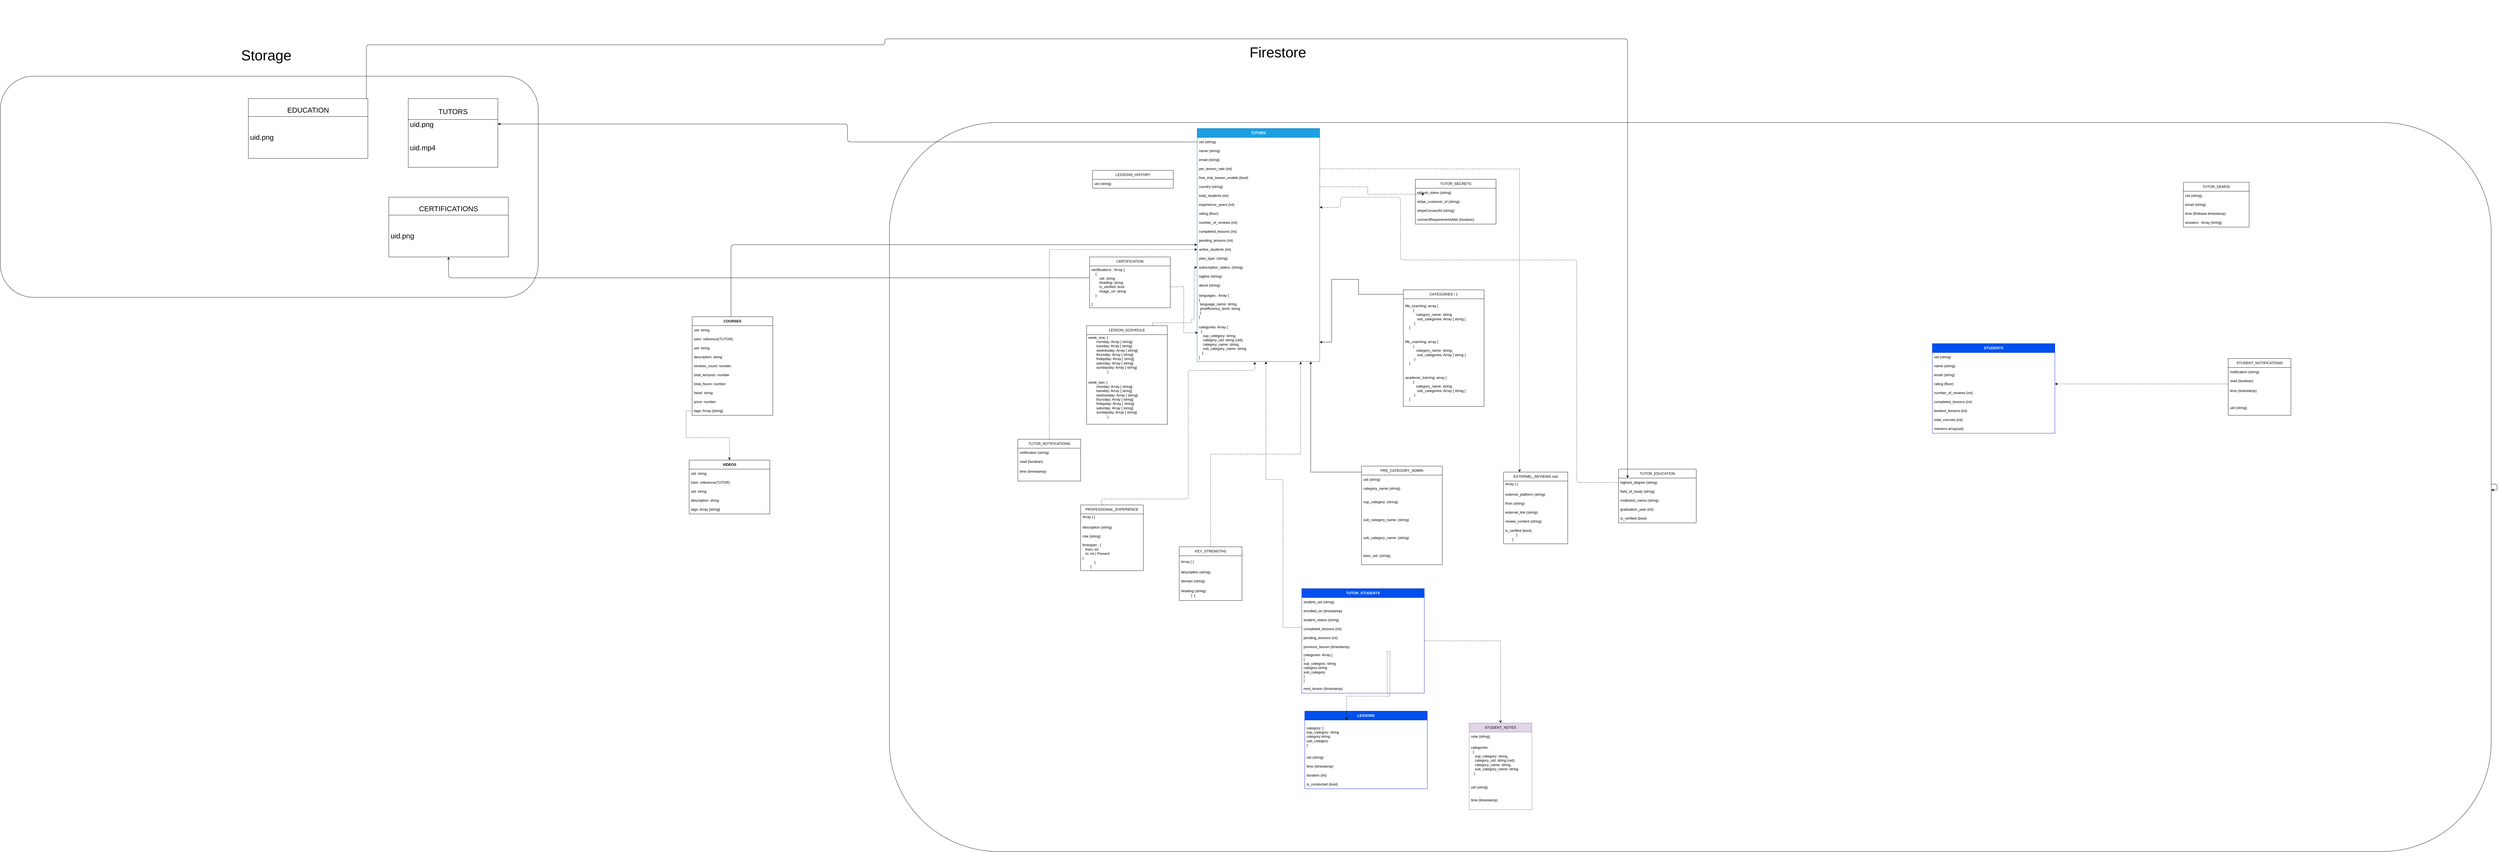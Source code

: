 <mxfile>
    <diagram id="30utHlNJaLkctT8OkU9K" name="Page-1">
        <mxGraphModel dx="5034" dy="1762" grid="1" gridSize="10" guides="1" tooltips="1" connect="1" arrows="1" fold="1" page="1" pageScale="1" pageWidth="850" pageHeight="1100" math="0" shadow="0">
            <root>
                <mxCell id="0"/>
                <mxCell id="1" parent="0"/>
                <mxCell id="14" value="" style="rounded=1;whiteSpace=wrap;html=1;shadow=0;movable=1;resizable=1;rotatable=1;deletable=1;editable=1;connectable=1;" parent="1" vertex="1">
                    <mxGeometry x="-850" y="-80" width="5360" height="2440" as="geometry"/>
                </mxCell>
                <mxCell id="7" value="&lt;b&gt;TUTORS&lt;/b&gt;" style="swimlane;fontStyle=0;childLayout=stackLayout;horizontal=1;startSize=30;horizontalStack=0;resizeParent=1;resizeParentMax=0;resizeLast=0;collapsible=1;marginBottom=0;whiteSpace=wrap;html=1;fillColor=#1ba1e2;strokeColor=#006EAF;fontColor=#ffffff;" parent="1" vertex="1">
                    <mxGeometry x="180" y="-60" width="410" height="780" as="geometry"/>
                </mxCell>
                <mxCell id="8" value="uid (string)" style="text;strokeColor=none;fillColor=none;align=left;verticalAlign=middle;spacingLeft=4;spacingRight=4;overflow=hidden;points=[[0,0.5],[1,0.5]];portConstraint=eastwest;rotatable=0;whiteSpace=wrap;html=1;" parent="7" vertex="1">
                    <mxGeometry y="30" width="410" height="30" as="geometry"/>
                </mxCell>
                <mxCell id="9" value="name (string)" style="text;strokeColor=none;fillColor=none;align=left;verticalAlign=middle;spacingLeft=4;spacingRight=4;overflow=hidden;points=[[0,0.5],[1,0.5]];portConstraint=eastwest;rotatable=0;whiteSpace=wrap;html=1;" parent="7" vertex="1">
                    <mxGeometry y="60" width="410" height="30" as="geometry"/>
                </mxCell>
                <mxCell id="10" value="email (string)" style="text;strokeColor=none;fillColor=none;align=left;verticalAlign=middle;spacingLeft=4;spacingRight=4;overflow=hidden;points=[[0,0.5],[1,0.5]];portConstraint=eastwest;rotatable=0;whiteSpace=wrap;html=1;" parent="7" vertex="1">
                    <mxGeometry y="90" width="410" height="30" as="geometry"/>
                </mxCell>
                <mxCell id="nTMwCv8vbhO4gOv6kWPj-164" value="per_lesson_rate (int)" style="text;strokeColor=none;fillColor=none;align=left;verticalAlign=middle;spacingLeft=4;spacingRight=4;overflow=hidden;points=[[0,0.5],[1,0.5]];portConstraint=eastwest;rotatable=0;whiteSpace=wrap;html=1;" parent="7" vertex="1">
                    <mxGeometry y="120" width="410" height="30" as="geometry"/>
                </mxCell>
                <mxCell id="nTMwCv8vbhO4gOv6kWPj-165" value="free_trial_lesson_enable (bool)" style="text;strokeColor=none;fillColor=none;align=left;verticalAlign=middle;spacingLeft=4;spacingRight=4;overflow=hidden;points=[[0,0.5],[1,0.5]];portConstraint=eastwest;rotatable=0;whiteSpace=wrap;html=1;" parent="7" vertex="1">
                    <mxGeometry y="150" width="410" height="30" as="geometry"/>
                </mxCell>
                <mxCell id="36" value="country (string)" style="text;strokeColor=none;fillColor=none;align=left;verticalAlign=middle;spacingLeft=4;spacingRight=4;overflow=hidden;points=[[0,0.5],[1,0.5]];portConstraint=eastwest;rotatable=0;whiteSpace=wrap;html=1;" parent="7" vertex="1">
                    <mxGeometry y="180" width="410" height="30" as="geometry"/>
                </mxCell>
                <mxCell id="hIviKmJDu5BIfP2nn7s--134" value="total_students (int)" style="text;strokeColor=none;fillColor=none;align=left;verticalAlign=middle;spacingLeft=4;spacingRight=4;overflow=hidden;points=[[0,0.5],[1,0.5]];portConstraint=eastwest;rotatable=0;whiteSpace=wrap;html=1;" parent="7" vertex="1">
                    <mxGeometry y="210" width="410" height="30" as="geometry"/>
                </mxCell>
                <mxCell id="124" value="experience_years (int)" style="text;strokeColor=none;fillColor=none;align=left;verticalAlign=middle;spacingLeft=4;spacingRight=4;overflow=hidden;points=[[0,0.5],[1,0.5]];portConstraint=eastwest;rotatable=0;whiteSpace=wrap;html=1;" parent="7" vertex="1">
                    <mxGeometry y="240" width="410" height="30" as="geometry"/>
                </mxCell>
                <mxCell id="hIviKmJDu5BIfP2nn7s--138" value="rating (floor)" style="text;strokeColor=none;fillColor=none;align=left;verticalAlign=middle;spacingLeft=4;spacingRight=4;overflow=hidden;points=[[0,0.5],[1,0.5]];portConstraint=eastwest;rotatable=0;whiteSpace=wrap;html=1;" parent="7" vertex="1">
                    <mxGeometry y="270" width="410" height="30" as="geometry"/>
                </mxCell>
                <mxCell id="hIviKmJDu5BIfP2nn7s--139" value="number_of_reviews (int)" style="text;strokeColor=none;fillColor=none;align=left;verticalAlign=middle;spacingLeft=4;spacingRight=4;overflow=hidden;points=[[0,0.5],[1,0.5]];portConstraint=eastwest;rotatable=0;whiteSpace=wrap;html=1;" parent="7" vertex="1">
                    <mxGeometry y="300" width="410" height="30" as="geometry"/>
                </mxCell>
                <mxCell id="hIviKmJDu5BIfP2nn7s--136" value="completed_lessons (int)" style="text;strokeColor=none;fillColor=none;align=left;verticalAlign=middle;spacingLeft=4;spacingRight=4;overflow=hidden;points=[[0,0.5],[1,0.5]];portConstraint=eastwest;rotatable=0;whiteSpace=wrap;html=1;" parent="7" vertex="1">
                    <mxGeometry y="330" width="410" height="30" as="geometry"/>
                </mxCell>
                <mxCell id="hIviKmJDu5BIfP2nn7s--137" value="pending_lessons (int)" style="text;strokeColor=none;fillColor=none;align=left;verticalAlign=middle;spacingLeft=4;spacingRight=4;overflow=hidden;points=[[0,0.5],[1,0.5]];portConstraint=eastwest;rotatable=0;whiteSpace=wrap;html=1;" parent="7" vertex="1">
                    <mxGeometry y="360" width="410" height="30" as="geometry"/>
                </mxCell>
                <mxCell id="hIviKmJDu5BIfP2nn7s--135" value="active_students (int)" style="text;strokeColor=none;fillColor=none;align=left;verticalAlign=middle;spacingLeft=4;spacingRight=4;overflow=hidden;points=[[0,0.5],[1,0.5]];portConstraint=eastwest;rotatable=0;whiteSpace=wrap;html=1;" parent="7" vertex="1">
                    <mxGeometry y="390" width="410" height="30" as="geometry"/>
                </mxCell>
                <mxCell id="126" value="plan_type: (string)" style="text;strokeColor=none;fillColor=none;align=left;verticalAlign=middle;spacingLeft=4;spacingRight=4;overflow=hidden;points=[[0,0.5],[1,0.5]];portConstraint=eastwest;rotatable=0;whiteSpace=wrap;html=1;" parent="7" vertex="1">
                    <mxGeometry y="420" width="410" height="30" as="geometry"/>
                </mxCell>
                <mxCell id="127" value="subscription_status: (string)" style="text;strokeColor=none;fillColor=none;align=left;verticalAlign=middle;spacingLeft=4;spacingRight=4;overflow=hidden;points=[[0,0.5],[1,0.5]];portConstraint=eastwest;rotatable=0;whiteSpace=wrap;html=1;" parent="7" vertex="1">
                    <mxGeometry y="450" width="410" height="30" as="geometry"/>
                </mxCell>
                <mxCell id="37" value="tagline (string)" style="text;strokeColor=none;fillColor=none;align=left;verticalAlign=middle;spacingLeft=4;spacingRight=4;overflow=hidden;points=[[0,0.5],[1,0.5]];portConstraint=eastwest;rotatable=0;whiteSpace=wrap;html=1;" parent="7" vertex="1">
                    <mxGeometry y="480" width="410" height="30" as="geometry"/>
                </mxCell>
                <mxCell id="38" value="about (string)" style="text;strokeColor=none;fillColor=none;align=left;verticalAlign=middle;spacingLeft=4;spacingRight=4;overflow=hidden;points=[[0,0.5],[1,0.5]];portConstraint=eastwest;rotatable=0;whiteSpace=wrap;html=1;" parent="7" vertex="1">
                    <mxGeometry y="510" width="410" height="30" as="geometry"/>
                </mxCell>
                <mxCell id="95" value="languages : Array [&lt;br&gt;{&lt;br&gt;&amp;nbsp;language_name: string,&lt;br&gt;&amp;nbsp;proefficeincy_level: string&lt;br&gt;&amp;nbsp;}&lt;br&gt;]" style="text;strokeColor=none;fillColor=none;align=left;verticalAlign=middle;spacingLeft=4;spacingRight=4;overflow=hidden;points=[[0,0.5],[1,0.5]];portConstraint=eastwest;rotatable=0;whiteSpace=wrap;html=1;" parent="7" vertex="1">
                    <mxGeometry y="540" width="410" height="110" as="geometry"/>
                </mxCell>
                <mxCell id="33" value="categories: Array [ &lt;br&gt;&lt;div&gt;&amp;nbsp; { &lt;/div&gt;&lt;span style=&quot;white-space: pre;&quot;&gt;    sup_category: string,&#x9;&lt;/span&gt;&lt;br&gt;&amp;nbsp; &amp;nbsp; category_uid: string (uid),&lt;br&gt;&amp;nbsp; &amp;nbsp; category_name: string,&lt;br&gt;&amp;nbsp; &amp;nbsp; sub_category_name: string&lt;br&gt;&lt;div&gt;&amp;nbsp; &amp;nbsp;},&lt;/div&gt;&lt;div&gt;]&lt;/div&gt;" style="text;strokeColor=none;fillColor=none;align=left;verticalAlign=middle;spacingLeft=4;spacingRight=4;overflow=hidden;points=[[0,0.5],[1,0.5]];portConstraint=eastwest;rotatable=0;whiteSpace=wrap;html=1;" parent="7" vertex="1">
                    <mxGeometry y="650" width="410" height="130" as="geometry"/>
                </mxCell>
                <mxCell id="21" value="&lt;span style=&quot;font-size: 48px;&quot;&gt;Firestore&lt;/span&gt;" style="text;html=1;strokeColor=none;fillColor=none;align=center;verticalAlign=middle;whiteSpace=wrap;rounded=0;shadow=0;" parent="1" vertex="1">
                    <mxGeometry x="70" y="-490" width="760" height="350" as="geometry"/>
                </mxCell>
                <mxCell id="40" value="" style="rounded=1;whiteSpace=wrap;html=1;" parent="1" vertex="1">
                    <mxGeometry x="-3825" y="-235" width="1800" height="740" as="geometry"/>
                </mxCell>
                <mxCell id="41" value="&lt;span style=&quot;font-size: 48px;&quot;&gt;Storage&lt;/span&gt;" style="text;html=1;strokeColor=none;fillColor=none;align=center;verticalAlign=middle;whiteSpace=wrap;rounded=0;" parent="1" vertex="1">
                    <mxGeometry x="-2965" y="-320" width="60" height="30" as="geometry"/>
                </mxCell>
                <mxCell id="56" value="&lt;font style=&quot;font-size: 24px;&quot;&gt;TUTORS&lt;/font&gt;" style="swimlane;fontStyle=0;childLayout=stackLayout;horizontal=1;startSize=70;horizontalStack=0;resizeParent=1;resizeParentMax=0;resizeLast=0;collapsible=1;marginBottom=0;whiteSpace=wrap;html=1;fontSize=48;" parent="1" vertex="1">
                    <mxGeometry x="-2460" y="-160" width="300" height="230" as="geometry"/>
                </mxCell>
                <mxCell id="63" value="uid.png" style="text;strokeColor=none;fillColor=none;align=left;verticalAlign=middle;spacingLeft=4;spacingRight=4;overflow=hidden;points=[[0,0.5],[1,0.5]];portConstraint=eastwest;rotatable=0;whiteSpace=wrap;html=1;fontSize=24;" parent="56" vertex="1">
                    <mxGeometry y="70" width="300" height="30" as="geometry"/>
                </mxCell>
                <mxCell id="70" value="uid.mp4" style="text;strokeColor=none;fillColor=none;align=left;verticalAlign=middle;spacingLeft=4;spacingRight=4;overflow=hidden;points=[[0,0.5],[1,0.5]];portConstraint=eastwest;rotatable=0;whiteSpace=wrap;html=1;fontSize=24;" parent="56" vertex="1">
                    <mxGeometry y="100" width="300" height="130" as="geometry"/>
                </mxCell>
                <mxCell id="69" style="edgeStyle=orthogonalEdgeStyle;html=1;fontSize=24;exitX=0;exitY=0.5;exitDx=0;exitDy=0;" parent="1" source="8" target="63" edge="1">
                    <mxGeometry relative="1" as="geometry">
                        <mxPoint x="-990" y="30" as="sourcePoint"/>
                    </mxGeometry>
                </mxCell>
                <mxCell id="76" value="TUTOR_EDUCATION" style="swimlane;fontStyle=0;childLayout=stackLayout;horizontal=1;startSize=30;horizontalStack=0;resizeParent=1;resizeParentMax=0;resizeLast=0;collapsible=1;marginBottom=0;whiteSpace=wrap;html=1;" parent="1" vertex="1">
                    <mxGeometry x="1590" y="1080" width="260" height="180" as="geometry"/>
                </mxCell>
                <mxCell id="81" value="highest_degree (string)" style="text;strokeColor=none;fillColor=none;align=left;verticalAlign=middle;spacingLeft=4;spacingRight=4;overflow=hidden;points=[[0,0.5],[1,0.5]];portConstraint=eastwest;rotatable=0;whiteSpace=wrap;html=1;" parent="76" vertex="1">
                    <mxGeometry y="30" width="260" height="30" as="geometry"/>
                </mxCell>
                <mxCell id="80" value="field_of_study (string)" style="text;strokeColor=none;fillColor=none;align=left;verticalAlign=middle;spacingLeft=4;spacingRight=4;overflow=hidden;points=[[0,0.5],[1,0.5]];portConstraint=eastwest;rotatable=0;whiteSpace=wrap;html=1;" parent="76" vertex="1">
                    <mxGeometry y="60" width="260" height="30" as="geometry"/>
                </mxCell>
                <mxCell id="83" value="institution_name (string)" style="text;strokeColor=none;fillColor=none;align=left;verticalAlign=middle;spacingLeft=4;spacingRight=4;overflow=hidden;points=[[0,0.5],[1,0.5]];portConstraint=eastwest;rotatable=0;whiteSpace=wrap;html=1;" parent="76" vertex="1">
                    <mxGeometry y="90" width="260" height="30" as="geometry"/>
                </mxCell>
                <mxCell id="82" value="graduation_year (int)" style="text;strokeColor=none;fillColor=none;align=left;verticalAlign=middle;spacingLeft=4;spacingRight=4;overflow=hidden;points=[[0,0.5],[1,0.5]];portConstraint=eastwest;rotatable=0;whiteSpace=wrap;html=1;" parent="76" vertex="1">
                    <mxGeometry y="120" width="260" height="30" as="geometry"/>
                </mxCell>
                <mxCell id="88" value="is_verified (bool)" style="text;strokeColor=none;fillColor=none;align=left;verticalAlign=middle;spacingLeft=4;spacingRight=4;overflow=hidden;points=[[0,0.5],[1,0.5]];portConstraint=eastwest;rotatable=0;whiteSpace=wrap;html=1;" parent="76" vertex="1">
                    <mxGeometry y="150" width="260" height="30" as="geometry"/>
                </mxCell>
                <mxCell id="84" value="&lt;span style=&quot;font-size: 24px;&quot;&gt;EDUCATION&lt;/span&gt;" style="swimlane;fontStyle=0;childLayout=stackLayout;horizontal=1;startSize=60;horizontalStack=0;resizeParent=1;resizeParentMax=0;resizeLast=0;collapsible=1;marginBottom=0;whiteSpace=wrap;html=1;fontSize=48;" parent="1" vertex="1">
                    <mxGeometry x="-2995" y="-160" width="400" height="200" as="geometry"/>
                </mxCell>
                <mxCell id="85" value="uid.png" style="text;strokeColor=none;fillColor=none;align=left;verticalAlign=middle;spacingLeft=4;spacingRight=4;overflow=hidden;points=[[0,0.5],[1,0.5]];portConstraint=eastwest;rotatable=0;whiteSpace=wrap;html=1;fontSize=24;" parent="84" vertex="1">
                    <mxGeometry y="60" width="400" height="140" as="geometry"/>
                </mxCell>
                <mxCell id="86" style="edgeStyle=orthogonalEdgeStyle;html=1;fontSize=24;fontStyle=1" parent="1" source="84" edge="1">
                    <mxGeometry relative="1" as="geometry">
                        <Array as="points">
                            <mxPoint x="-2600" y="-340"/>
                            <mxPoint x="-865" y="-340"/>
                            <mxPoint x="-865" y="-360"/>
                            <mxPoint x="1620" y="-360"/>
                        </Array>
                        <mxPoint x="1620.037" y="1110" as="targetPoint"/>
                    </mxGeometry>
                </mxCell>
                <mxCell id="87" style="edgeStyle=orthogonalEdgeStyle;html=1;fontSize=24;dashed=1;" parent="1" target="7" edge="1">
                    <mxGeometry relative="1" as="geometry">
                        <Array as="points">
                            <mxPoint x="1450" y="1125"/>
                            <mxPoint x="1450" y="380"/>
                            <mxPoint x="860" y="380"/>
                            <mxPoint x="860" y="170"/>
                            <mxPoint x="660" y="170"/>
                            <mxPoint x="660" y="204"/>
                        </Array>
                        <mxPoint x="385.0" y="270.0" as="targetPoint"/>
                        <mxPoint x="1590.0" y="1125.0" as="sourcePoint"/>
                    </mxGeometry>
                </mxCell>
                <mxCell id="96" value="PROFESSIONAL_EXPERIENCE" style="swimlane;fontStyle=0;childLayout=stackLayout;horizontal=1;startSize=30;horizontalStack=0;resizeParent=1;resizeParentMax=0;resizeLast=0;collapsible=1;marginBottom=0;whiteSpace=wrap;html=1;" parent="1" vertex="1">
                    <mxGeometry x="-210" y="1200" width="210" height="220" as="geometry"/>
                </mxCell>
                <mxCell id="97" value="&lt;div&gt;Array [ {&lt;/div&gt;&lt;div&gt;&lt;br&gt;&lt;/div&gt;" style="text;strokeColor=none;fillColor=none;align=left;verticalAlign=middle;spacingLeft=4;spacingRight=4;overflow=hidden;points=[[0,0.5],[1,0.5]];portConstraint=eastwest;rotatable=0;whiteSpace=wrap;html=1;" parent="96" vertex="1">
                    <mxGeometry y="30" width="210" height="30" as="geometry"/>
                </mxCell>
                <mxCell id="98" value="description (string)" style="text;strokeColor=none;fillColor=none;align=left;verticalAlign=middle;spacingLeft=4;spacingRight=4;overflow=hidden;points=[[0,0.5],[1,0.5]];portConstraint=eastwest;rotatable=0;whiteSpace=wrap;html=1;" parent="96" vertex="1">
                    <mxGeometry y="60" width="210" height="30" as="geometry"/>
                </mxCell>
                <mxCell id="99" value="role (string)" style="text;strokeColor=none;fillColor=none;align=left;verticalAlign=middle;spacingLeft=4;spacingRight=4;overflow=hidden;points=[[0,0.5],[1,0.5]];portConstraint=eastwest;rotatable=0;whiteSpace=wrap;html=1;" parent="96" vertex="1">
                    <mxGeometry y="90" width="210" height="30" as="geometry"/>
                </mxCell>
                <mxCell id="100" value="timespan : {&lt;br&gt;&amp;nbsp; &amp;nbsp;from: int&amp;nbsp;&lt;br&gt;&amp;nbsp; &amp;nbsp;to: int | Present&lt;br&gt;&lt;div&gt;}&lt;/div&gt;&lt;div&gt;&amp;nbsp;&amp;nbsp;&amp;nbsp;&amp;nbsp;&amp;nbsp;&amp;nbsp;&amp;nbsp;&amp;nbsp;&amp;nbsp;&amp;nbsp;&amp;nbsp; }&lt;/div&gt;&lt;div&gt;&amp;nbsp;&amp;nbsp;&amp;nbsp;&amp;nbsp;&amp;nbsp;&amp;nbsp;&amp;nbsp; ]&lt;br&gt;&lt;/div&gt;" style="text;strokeColor=none;fillColor=none;align=left;verticalAlign=middle;spacingLeft=4;spacingRight=4;overflow=hidden;points=[[0,0.5],[1,0.5]];portConstraint=eastwest;rotatable=0;whiteSpace=wrap;html=1;" parent="96" vertex="1">
                    <mxGeometry y="120" width="210" height="100" as="geometry"/>
                </mxCell>
                <mxCell id="104" style="edgeStyle=orthogonalEdgeStyle;html=1;exitX=0.714;exitY=0;exitDx=0;exitDy=0;exitPerimeter=0;entryX=0.47;entryY=1.009;entryDx=0;entryDy=0;entryPerimeter=0;dashed=1;" parent="1" source="96" target="33" edge="1">
                    <mxGeometry relative="1" as="geometry">
                        <Array as="points">
                            <mxPoint x="-140" y="1200"/>
                            <mxPoint x="-140" y="1180"/>
                            <mxPoint x="150" y="1180"/>
                            <mxPoint x="150" y="750"/>
                            <mxPoint x="373" y="750"/>
                        </Array>
                        <mxPoint x="210" y="570" as="targetPoint"/>
                    </mxGeometry>
                </mxCell>
                <mxCell id="112" value="&lt;span style=&quot;font-size: 24px;&quot;&gt;CERTIFICATIONS&lt;/span&gt;" style="swimlane;fontStyle=0;childLayout=stackLayout;horizontal=1;startSize=60;horizontalStack=0;resizeParent=1;resizeParentMax=0;resizeLast=0;collapsible=1;marginBottom=0;whiteSpace=wrap;html=1;fontSize=48;" parent="1" vertex="1">
                    <mxGeometry x="-2525" y="170" width="400" height="200" as="geometry"/>
                </mxCell>
                <mxCell id="113" value="uid.png" style="text;strokeColor=none;fillColor=none;align=left;verticalAlign=middle;spacingLeft=4;spacingRight=4;overflow=hidden;points=[[0,0.5],[1,0.5]];portConstraint=eastwest;rotatable=0;whiteSpace=wrap;html=1;fontSize=24;" parent="112" vertex="1">
                    <mxGeometry y="60" width="400" height="140" as="geometry"/>
                </mxCell>
                <mxCell id="114" style="edgeStyle=orthogonalEdgeStyle;html=1;" parent="1" source="14" target="14" edge="1">
                    <mxGeometry relative="1" as="geometry"/>
                </mxCell>
                <mxCell id="115" style="edgeStyle=orthogonalEdgeStyle;html=1;fontSize=24;" parent="1" source="nTMwCv8vbhO4gOv6kWPj-146" target="112" edge="1">
                    <mxGeometry relative="1" as="geometry">
                        <mxPoint x="180" y="300" as="sourcePoint"/>
                        <mxPoint x="-1130" y="330" as="targetPoint"/>
                        <Array as="points">
                            <mxPoint x="-161" y="440"/>
                            <mxPoint x="-2325" y="440"/>
                        </Array>
                    </mxGeometry>
                </mxCell>
                <mxCell id="116" value="EXTERNEL_REVIEWS /uid" style="swimlane;fontStyle=0;childLayout=stackLayout;horizontal=1;startSize=30;horizontalStack=0;resizeParent=1;resizeParentMax=0;resizeLast=0;collapsible=1;marginBottom=0;whiteSpace=wrap;html=1;" parent="1" vertex="1">
                    <mxGeometry x="1205" y="1090" width="215" height="240" as="geometry"/>
                </mxCell>
                <mxCell id="117" value="Array [ {&lt;br&gt;&amp;nbsp; &amp;nbsp; &amp;nbsp;&amp;nbsp;" style="text;strokeColor=none;fillColor=none;align=left;verticalAlign=middle;spacingLeft=4;spacingRight=4;overflow=hidden;points=[[0,0.5],[1,0.5]];portConstraint=eastwest;rotatable=0;whiteSpace=wrap;html=1;" parent="116" vertex="1">
                    <mxGeometry y="30" width="215" height="30" as="geometry"/>
                </mxCell>
                <mxCell id="118" value="externel_platform (string)" style="text;strokeColor=none;fillColor=none;align=left;verticalAlign=middle;spacingLeft=4;spacingRight=4;overflow=hidden;points=[[0,0.5],[1,0.5]];portConstraint=eastwest;rotatable=0;whiteSpace=wrap;html=1;" parent="116" vertex="1">
                    <mxGeometry y="60" width="215" height="30" as="geometry"/>
                </mxCell>
                <mxCell id="119" value="from (string)" style="text;strokeColor=none;fillColor=none;align=left;verticalAlign=middle;spacingLeft=4;spacingRight=4;overflow=hidden;points=[[0,0.5],[1,0.5]];portConstraint=eastwest;rotatable=0;whiteSpace=wrap;html=1;" parent="116" vertex="1">
                    <mxGeometry y="90" width="215" height="30" as="geometry"/>
                </mxCell>
                <mxCell id="120" value="externel_link (string)" style="text;strokeColor=none;fillColor=none;align=left;verticalAlign=middle;spacingLeft=4;spacingRight=4;overflow=hidden;points=[[0,0.5],[1,0.5]];portConstraint=eastwest;rotatable=0;whiteSpace=wrap;html=1;" parent="116" vertex="1">
                    <mxGeometry y="120" width="215" height="30" as="geometry"/>
                </mxCell>
                <mxCell id="121" value="review_content (string)" style="text;strokeColor=none;fillColor=none;align=left;verticalAlign=middle;spacingLeft=4;spacingRight=4;overflow=hidden;points=[[0,0.5],[1,0.5]];portConstraint=eastwest;rotatable=0;whiteSpace=wrap;html=1;" parent="116" vertex="1">
                    <mxGeometry y="150" width="215" height="30" as="geometry"/>
                </mxCell>
                <mxCell id="122" value="&lt;div&gt;is_verified (bool)&lt;/div&gt;&lt;div&gt;&amp;nbsp;&amp;nbsp;&amp;nbsp;&amp;nbsp;&amp;nbsp;&amp;nbsp;&amp;nbsp;&amp;nbsp;&amp;nbsp;&amp;nbsp; }&lt;/div&gt;&lt;div&gt;&amp;nbsp;&amp;nbsp;&amp;nbsp;&amp;nbsp;&amp;nbsp;&amp;nbsp; ]&lt;br&gt;&lt;/div&gt;" style="text;strokeColor=none;fillColor=none;align=left;verticalAlign=middle;spacingLeft=4;spacingRight=4;overflow=hidden;points=[[0,0.5],[1,0.5]];portConstraint=eastwest;rotatable=0;whiteSpace=wrap;html=1;" parent="116" vertex="1">
                    <mxGeometry y="180" width="215" height="60" as="geometry"/>
                </mxCell>
                <mxCell id="nTMwCv8vbhO4gOv6kWPj-129" style="edgeStyle=orthogonalEdgeStyle;rounded=0;orthogonalLoop=1;jettySize=auto;html=1;exitX=1;exitY=0.5;exitDx=0;exitDy=0;entryX=0.25;entryY=0;entryDx=0;entryDy=0;dashed=1;" parent="1" target="116" edge="1">
                    <mxGeometry relative="1" as="geometry">
                        <mxPoint x="590" y="75" as="sourcePoint"/>
                    </mxGeometry>
                </mxCell>
                <mxCell id="nTMwCv8vbhO4gOv6kWPj-131" value="CATEGORIES / 1" style="swimlane;fontStyle=0;childLayout=stackLayout;horizontal=1;startSize=30;horizontalStack=0;resizeParent=1;resizeParentMax=0;resizeLast=0;collapsible=1;marginBottom=0;whiteSpace=wrap;html=1;" parent="1" vertex="1">
                    <mxGeometry x="870" y="480" width="270" height="390" as="geometry"/>
                </mxCell>
                <mxCell id="224" value="life_coaching: array [&amp;nbsp;&lt;div&gt;&amp;nbsp; &amp;nbsp; &amp;nbsp; &amp;nbsp; {&lt;br&gt;&amp;nbsp; &amp;nbsp; &amp;nbsp; &amp;nbsp; &amp;nbsp; &amp;nbsp;category_name: string;&lt;br&gt;&amp;nbsp; &amp;nbsp; &amp;nbsp; &amp;nbsp; &amp;nbsp; &amp;nbsp; sub_categories: Array [ string ]&lt;br&gt;&amp;nbsp; &amp;nbsp; &amp;nbsp; &amp;nbsp; &amp;nbsp;}&lt;br&gt;&amp;nbsp; &amp;nbsp; ]&lt;/div&gt;" style="text;strokeColor=none;fillColor=none;align=left;verticalAlign=middle;spacingLeft=4;spacingRight=4;overflow=hidden;points=[[0,0.5],[1,0.5]];portConstraint=eastwest;rotatable=0;whiteSpace=wrap;html=1;" parent="nTMwCv8vbhO4gOv6kWPj-131" vertex="1">
                    <mxGeometry y="30" width="270" height="120" as="geometry"/>
                </mxCell>
                <mxCell id="225" value="life_coaching: array [&amp;nbsp;&lt;div&gt;&amp;nbsp; &amp;nbsp; &amp;nbsp; &amp;nbsp; {&lt;br&gt;&amp;nbsp; &amp;nbsp; &amp;nbsp; &amp;nbsp; &amp;nbsp; &amp;nbsp;category_name: string;&lt;br&gt;&amp;nbsp; &amp;nbsp; &amp;nbsp; &amp;nbsp; &amp;nbsp; &amp;nbsp; sub_categories: Array [ string ]&lt;br&gt;&amp;nbsp; &amp;nbsp; &amp;nbsp; &amp;nbsp; &amp;nbsp;}&lt;br&gt;&amp;nbsp; &amp;nbsp; ]&lt;/div&gt;" style="text;strokeColor=none;fillColor=none;align=left;verticalAlign=middle;spacingLeft=4;spacingRight=4;overflow=hidden;points=[[0,0.5],[1,0.5]];portConstraint=eastwest;rotatable=0;whiteSpace=wrap;html=1;" parent="nTMwCv8vbhO4gOv6kWPj-131" vertex="1">
                    <mxGeometry y="150" width="270" height="120" as="geometry"/>
                </mxCell>
                <mxCell id="223" value="academic_tutoring: array [&amp;nbsp;&lt;div&gt;&amp;nbsp; &amp;nbsp; &amp;nbsp; &amp;nbsp; {&lt;br&gt;&amp;nbsp; &amp;nbsp; &amp;nbsp; &amp;nbsp; &amp;nbsp; &amp;nbsp;category_name: string;&lt;br&gt;&amp;nbsp; &amp;nbsp; &amp;nbsp; &amp;nbsp; &amp;nbsp; &amp;nbsp; sub_categories: Array [ string ]&lt;br&gt;&amp;nbsp; &amp;nbsp; &amp;nbsp; &amp;nbsp; &amp;nbsp;}&lt;br&gt;&amp;nbsp; &amp;nbsp; ]&lt;/div&gt;" style="text;strokeColor=none;fillColor=none;align=left;verticalAlign=middle;spacingLeft=4;spacingRight=4;overflow=hidden;points=[[0,0.5],[1,0.5]];portConstraint=eastwest;rotatable=0;whiteSpace=wrap;html=1;" parent="nTMwCv8vbhO4gOv6kWPj-131" vertex="1">
                    <mxGeometry y="270" width="270" height="120" as="geometry"/>
                </mxCell>
                <mxCell id="nTMwCv8vbhO4gOv6kWPj-145" value="CERTIFICATION" style="swimlane;fontStyle=0;childLayout=stackLayout;horizontal=1;startSize=30;horizontalStack=0;resizeParent=1;resizeParentMax=0;resizeLast=0;collapsible=1;marginBottom=0;whiteSpace=wrap;html=1;" parent="1" vertex="1">
                    <mxGeometry x="-180" y="370" width="270" height="170" as="geometry"/>
                </mxCell>
                <mxCell id="nTMwCv8vbhO4gOv6kWPj-146" value="certifications : Array [&lt;br&gt;&amp;nbsp; &amp;nbsp; {&lt;br&gt;&amp;nbsp; &amp;nbsp; &amp;nbsp; &amp;nbsp; uid: string&lt;div&gt;&amp;nbsp; &amp;nbsp; &amp;nbsp; &amp;nbsp; heading: string,&lt;br&gt;&amp;nbsp; &amp;nbsp; &amp;nbsp; &amp;nbsp; is_verified: bool&lt;/div&gt;&lt;div&gt;&amp;nbsp; &amp;nbsp; &amp;nbsp; &amp;nbsp; image_url: string&lt;br&gt;&amp;nbsp; &amp;nbsp; }&lt;br&gt;&lt;br&gt;]&lt;/div&gt;" style="text;strokeColor=none;fillColor=none;align=left;verticalAlign=middle;spacingLeft=4;spacingRight=4;overflow=hidden;points=[[0,0.5],[1,0.5]];portConstraint=eastwest;rotatable=0;whiteSpace=wrap;html=1;" parent="nTMwCv8vbhO4gOv6kWPj-145" vertex="1">
                    <mxGeometry y="30" width="270" height="140" as="geometry"/>
                </mxCell>
                <mxCell id="nTMwCv8vbhO4gOv6kWPj-149" style="edgeStyle=orthogonalEdgeStyle;rounded=0;orthogonalLoop=1;jettySize=auto;html=1;entryX=0.006;entryY=0.259;entryDx=0;entryDy=0;entryPerimeter=0;dashed=1;" parent="1" source="nTMwCv8vbhO4gOv6kWPj-146" target="33" edge="1">
                    <mxGeometry relative="1" as="geometry"/>
                </mxCell>
                <mxCell id="nTMwCv8vbhO4gOv6kWPj-150" style="edgeStyle=orthogonalEdgeStyle;rounded=0;orthogonalLoop=1;jettySize=auto;html=1;entryX=1;entryY=0.5;entryDx=0;entryDy=0;" parent="1" source="nTMwCv8vbhO4gOv6kWPj-131" target="33" edge="1">
                    <mxGeometry relative="1" as="geometry">
                        <Array as="points">
                            <mxPoint x="720" y="495"/>
                            <mxPoint x="720" y="445"/>
                            <mxPoint x="630" y="445"/>
                            <mxPoint x="630" y="655"/>
                        </Array>
                        <mxPoint x="820" y="465" as="sourcePoint"/>
                    </mxGeometry>
                </mxCell>
                <mxCell id="nTMwCv8vbhO4gOv6kWPj-153" value="KEY_STRENGTHS" style="swimlane;fontStyle=0;childLayout=stackLayout;horizontal=1;startSize=30;horizontalStack=0;resizeParent=1;resizeParentMax=0;resizeLast=0;collapsible=1;marginBottom=0;whiteSpace=wrap;html=1;" parent="1" vertex="1">
                    <mxGeometry x="120" y="1340" width="210" height="180" as="geometry"/>
                </mxCell>
                <mxCell id="nTMwCv8vbhO4gOv6kWPj-154" value="&lt;div&gt;Array [ {&lt;/div&gt;" style="text;strokeColor=none;fillColor=none;align=left;verticalAlign=middle;spacingLeft=4;spacingRight=4;overflow=hidden;points=[[0,0.5],[1,0.5]];portConstraint=eastwest;rotatable=0;whiteSpace=wrap;html=1;" parent="nTMwCv8vbhO4gOv6kWPj-153" vertex="1">
                    <mxGeometry y="30" width="210" height="40" as="geometry"/>
                </mxCell>
                <mxCell id="nTMwCv8vbhO4gOv6kWPj-155" value="description (string)" style="text;strokeColor=none;fillColor=none;align=left;verticalAlign=middle;spacingLeft=4;spacingRight=4;overflow=hidden;points=[[0,0.5],[1,0.5]];portConstraint=eastwest;rotatable=0;whiteSpace=wrap;html=1;" parent="nTMwCv8vbhO4gOv6kWPj-153" vertex="1">
                    <mxGeometry y="70" width="210" height="30" as="geometry"/>
                </mxCell>
                <mxCell id="nTMwCv8vbhO4gOv6kWPj-156" value="domain (string)" style="text;strokeColor=none;fillColor=none;align=left;verticalAlign=middle;spacingLeft=4;spacingRight=4;overflow=hidden;points=[[0,0.5],[1,0.5]];portConstraint=eastwest;rotatable=0;whiteSpace=wrap;html=1;" parent="nTMwCv8vbhO4gOv6kWPj-153" vertex="1">
                    <mxGeometry y="100" width="210" height="30" as="geometry"/>
                </mxCell>
                <mxCell id="nTMwCv8vbhO4gOv6kWPj-157" value="heading (string)&lt;div&gt;&amp;nbsp; &amp;nbsp; &amp;nbsp; &amp;nbsp; &amp;nbsp; }&amp;nbsp; ]&lt;/div&gt;" style="text;strokeColor=none;fillColor=none;align=left;verticalAlign=middle;spacingLeft=4;spacingRight=4;overflow=hidden;points=[[0,0.5],[1,0.5]];portConstraint=eastwest;rotatable=0;whiteSpace=wrap;html=1;" parent="nTMwCv8vbhO4gOv6kWPj-153" vertex="1">
                    <mxGeometry y="130" width="210" height="50" as="geometry"/>
                </mxCell>
                <mxCell id="nTMwCv8vbhO4gOv6kWPj-158" style="edgeStyle=orthogonalEdgeStyle;rounded=0;orthogonalLoop=1;jettySize=auto;html=1;entryX=0.844;entryY=1.005;entryDx=0;entryDy=0;entryPerimeter=0;dashed=1;" parent="1" source="nTMwCv8vbhO4gOv6kWPj-153" target="33" edge="1">
                    <mxGeometry relative="1" as="geometry"/>
                </mxCell>
                <mxCell id="nTMwCv8vbhO4gOv6kWPj-159" value="TUTOR_SECRETS" style="swimlane;fontStyle=0;childLayout=stackLayout;horizontal=1;startSize=30;horizontalStack=0;resizeParent=1;resizeParentMax=0;resizeLast=0;collapsible=1;marginBottom=0;whiteSpace=wrap;html=1;" parent="1" vertex="1">
                    <mxGeometry x="910" y="110" width="270" height="150" as="geometry"/>
                </mxCell>
                <mxCell id="128" value="refresh_token (string)" style="text;strokeColor=none;fillColor=none;align=left;verticalAlign=middle;spacingLeft=4;spacingRight=4;overflow=hidden;points=[[0,0.5],[1,0.5]];portConstraint=eastwest;rotatable=0;whiteSpace=wrap;html=1;" parent="nTMwCv8vbhO4gOv6kWPj-159" vertex="1">
                    <mxGeometry y="30" width="270" height="30" as="geometry"/>
                </mxCell>
                <mxCell id="145" value="stripe_customer_id (string)" style="text;strokeColor=none;fillColor=none;align=left;verticalAlign=middle;spacingLeft=4;spacingRight=4;overflow=hidden;points=[[0,0.5],[1,0.5]];portConstraint=eastwest;rotatable=0;whiteSpace=wrap;html=1;" parent="nTMwCv8vbhO4gOv6kWPj-159" vertex="1">
                    <mxGeometry y="60" width="270" height="30" as="geometry"/>
                </mxCell>
                <mxCell id="146" value="stripeConnectId (string)" style="text;strokeColor=none;fillColor=none;align=left;verticalAlign=middle;spacingLeft=4;spacingRight=4;overflow=hidden;points=[[0,0.5],[1,0.5]];portConstraint=eastwest;rotatable=0;whiteSpace=wrap;html=1;" parent="nTMwCv8vbhO4gOv6kWPj-159" vertex="1">
                    <mxGeometry y="90" width="270" height="30" as="geometry"/>
                </mxCell>
                <mxCell id="nTMwCv8vbhO4gOv6kWPj-161" value="connectRequirementsMet (boolean)" style="text;strokeColor=none;fillColor=none;align=left;verticalAlign=middle;spacingLeft=4;spacingRight=4;overflow=hidden;points=[[0,0.5],[1,0.5]];portConstraint=eastwest;rotatable=0;whiteSpace=wrap;html=1;" parent="nTMwCv8vbhO4gOv6kWPj-159" vertex="1">
                    <mxGeometry y="120" width="270" height="30" as="geometry"/>
                </mxCell>
                <mxCell id="nTMwCv8vbhO4gOv6kWPj-163" style="edgeStyle=orthogonalEdgeStyle;rounded=0;orthogonalLoop=1;jettySize=auto;html=1;exitX=1;exitY=0.5;exitDx=0;exitDy=0;entryX=0.111;entryY=0.333;entryDx=0;entryDy=0;entryPerimeter=0;dashed=1;" parent="1" target="nTMwCv8vbhO4gOv6kWPj-159" edge="1">
                    <mxGeometry relative="1" as="geometry">
                        <mxPoint x="590" y="135" as="sourcePoint"/>
                    </mxGeometry>
                </mxCell>
                <mxCell id="hIviKmJDu5BIfP2nn7s--128" value="LESSON_SCEHDULE" style="swimlane;fontStyle=0;childLayout=stackLayout;horizontal=1;startSize=30;horizontalStack=0;resizeParent=1;resizeParentMax=0;resizeLast=0;collapsible=1;marginBottom=0;whiteSpace=wrap;html=1;" parent="1" vertex="1">
                    <mxGeometry x="-190" y="600" width="270" height="330" as="geometry"/>
                </mxCell>
                <mxCell id="hIviKmJDu5BIfP2nn7s--130" value="week_one: {&lt;div&gt;&amp;nbsp; &amp;nbsp; &amp;nbsp; &amp;nbsp; monday: Array [ string]&lt;/div&gt;&lt;div&gt;&amp;nbsp; &amp;nbsp; &amp;nbsp; &amp;nbsp; tues&lt;span style=&quot;background-color: initial;&quot;&gt;day: Array [ string]&lt;/span&gt;&lt;div&gt;&amp;nbsp; &amp;nbsp; &amp;nbsp; &amp;nbsp; wednes&lt;span style=&quot;background-color: initial;&quot;&gt;day: Array [ string]&lt;/span&gt;&lt;/div&gt;&lt;div&gt;&amp;nbsp; &amp;nbsp; &amp;nbsp; &amp;nbsp; thurs&lt;span style=&quot;background-color: initial;&quot;&gt;day: Array [ string]&lt;/span&gt;&lt;/div&gt;&lt;div&gt;&amp;nbsp; &amp;nbsp; &amp;nbsp; &amp;nbsp; friday&lt;span style=&quot;background-color: initial;&quot;&gt;day: Array [ string]&lt;/span&gt;&lt;/div&gt;&lt;div&gt;&amp;nbsp; &amp;nbsp; &amp;nbsp; &amp;nbsp; satur&lt;span style=&quot;background-color: initial;&quot;&gt;day: Array [ string]&lt;/span&gt;&lt;/div&gt;&lt;div&gt;&amp;nbsp; &amp;nbsp; &amp;nbsp; &amp;nbsp; sunday&lt;span style=&quot;background-color: initial;&quot;&gt;day: Array [ string]&lt;/span&gt;&lt;/div&gt;&lt;div&gt;&amp;nbsp; &amp;nbsp; &amp;nbsp; &amp;nbsp; &amp;nbsp; &amp;nbsp; &amp;nbsp; &amp;nbsp; &amp;nbsp; &amp;nbsp;}&lt;/div&gt;&lt;div&gt;&lt;br&gt;&lt;/div&gt;&lt;div&gt;&amp;nbsp; &amp;nbsp; &amp;nbsp;&amp;nbsp;&lt;/div&gt;&lt;div&gt;&lt;br&gt;&lt;/div&gt;&lt;/div&gt;" style="text;strokeColor=none;fillColor=none;align=left;verticalAlign=middle;spacingLeft=4;spacingRight=4;overflow=hidden;points=[[0,0.5],[1,0.5]];portConstraint=eastwest;rotatable=0;whiteSpace=wrap;html=1;" parent="hIviKmJDu5BIfP2nn7s--128" vertex="1">
                    <mxGeometry y="30" width="270" height="150" as="geometry"/>
                </mxCell>
                <mxCell id="hIviKmJDu5BIfP2nn7s--129" value="week_two: {&lt;div&gt;&amp;nbsp; &amp;nbsp; &amp;nbsp; &amp;nbsp; monday: Array [ string]&lt;/div&gt;&lt;div&gt;&amp;nbsp; &amp;nbsp; &amp;nbsp; &amp;nbsp; tues&lt;span style=&quot;background-color: initial;&quot;&gt;day: Array [ string]&lt;/span&gt;&lt;div&gt;&amp;nbsp; &amp;nbsp; &amp;nbsp; &amp;nbsp; wednes&lt;span style=&quot;background-color: initial;&quot;&gt;day: Array [ string]&lt;/span&gt;&lt;/div&gt;&lt;div&gt;&amp;nbsp; &amp;nbsp; &amp;nbsp; &amp;nbsp; thurs&lt;span style=&quot;background-color: initial;&quot;&gt;day: Array [ string]&lt;/span&gt;&lt;/div&gt;&lt;div&gt;&amp;nbsp; &amp;nbsp; &amp;nbsp; &amp;nbsp; friday&lt;span style=&quot;background-color: initial;&quot;&gt;day: Array [ string]&lt;/span&gt;&lt;/div&gt;&lt;div&gt;&amp;nbsp; &amp;nbsp; &amp;nbsp; &amp;nbsp; satur&lt;span style=&quot;background-color: initial;&quot;&gt;day: Array [ string]&lt;/span&gt;&lt;/div&gt;&lt;div&gt;&amp;nbsp; &amp;nbsp; &amp;nbsp; &amp;nbsp; sunday&lt;span style=&quot;background-color: initial;&quot;&gt;day: Array [ string]&lt;/span&gt;&lt;/div&gt;&lt;div&gt;&amp;nbsp; &amp;nbsp; &amp;nbsp; &amp;nbsp; &amp;nbsp; &amp;nbsp; &amp;nbsp; &amp;nbsp; &amp;nbsp; &amp;nbsp;}&lt;/div&gt;&lt;div&gt;&lt;br&gt;&lt;/div&gt;&lt;div&gt;&amp;nbsp; &amp;nbsp; &amp;nbsp;&amp;nbsp;&lt;/div&gt;&lt;div&gt;&lt;br&gt;&lt;/div&gt;&lt;/div&gt;" style="text;strokeColor=none;fillColor=none;align=left;verticalAlign=middle;spacingLeft=4;spacingRight=4;overflow=hidden;points=[[0,0.5],[1,0.5]];portConstraint=eastwest;rotatable=0;whiteSpace=wrap;html=1;" parent="hIviKmJDu5BIfP2nn7s--128" vertex="1">
                    <mxGeometry y="180" width="270" height="150" as="geometry"/>
                </mxCell>
                <mxCell id="hIviKmJDu5BIfP2nn7s--132" style="edgeStyle=orthogonalEdgeStyle;rounded=0;orthogonalLoop=1;jettySize=auto;html=1;dashed=1;exitX=0.844;exitY=0.008;exitDx=0;exitDy=0;exitPerimeter=0;" parent="1" target="127" edge="1">
                    <mxGeometry relative="1" as="geometry">
                        <mxPoint x="30.0" y="600.0" as="sourcePoint"/>
                        <mxPoint x="160" y="615" as="targetPoint"/>
                        <Array as="points">
                            <mxPoint x="30" y="590"/>
                            <mxPoint x="160" y="590"/>
                            <mxPoint x="160" y="580"/>
                            <mxPoint x="170" y="580"/>
                            <mxPoint x="170" y="405"/>
                        </Array>
                    </mxGeometry>
                </mxCell>
                <mxCell id="hIviKmJDu5BIfP2nn7s--141" value="&lt;b&gt;COURSES&lt;/b&gt;" style="swimlane;fontStyle=0;childLayout=stackLayout;horizontal=1;startSize=30;horizontalStack=0;resizeParent=1;resizeParentMax=0;resizeLast=0;collapsible=1;marginBottom=0;whiteSpace=wrap;html=1;" parent="1" vertex="1">
                    <mxGeometry x="-1510" y="570" width="270" height="330" as="geometry"/>
                </mxCell>
                <mxCell id="hIviKmJDu5BIfP2nn7s--143" value="uid: string" style="text;strokeColor=none;fillColor=none;align=left;verticalAlign=middle;spacingLeft=4;spacingRight=4;overflow=hidden;points=[[0,0.5],[1,0.5]];portConstraint=eastwest;rotatable=0;whiteSpace=wrap;html=1;" parent="hIviKmJDu5BIfP2nn7s--141" vertex="1">
                    <mxGeometry y="30" width="270" height="30" as="geometry"/>
                </mxCell>
                <mxCell id="hIviKmJDu5BIfP2nn7s--146" value="tutor: reference(TUTOR)&amp;nbsp;" style="text;strokeColor=none;fillColor=none;align=left;verticalAlign=middle;spacingLeft=4;spacingRight=4;overflow=hidden;points=[[0,0.5],[1,0.5]];portConstraint=eastwest;rotatable=0;whiteSpace=wrap;html=1;" parent="hIviKmJDu5BIfP2nn7s--141" vertex="1">
                    <mxGeometry y="60" width="270" height="30" as="geometry"/>
                </mxCell>
                <mxCell id="hIviKmJDu5BIfP2nn7s--148" value="uid: string" style="text;strokeColor=none;fillColor=none;align=left;verticalAlign=middle;spacingLeft=4;spacingRight=4;overflow=hidden;points=[[0,0.5],[1,0.5]];portConstraint=eastwest;rotatable=0;whiteSpace=wrap;html=1;" parent="hIviKmJDu5BIfP2nn7s--141" vertex="1">
                    <mxGeometry y="90" width="270" height="30" as="geometry"/>
                </mxCell>
                <mxCell id="hIviKmJDu5BIfP2nn7s--147" value="description: string" style="text;strokeColor=none;fillColor=none;align=left;verticalAlign=middle;spacingLeft=4;spacingRight=4;overflow=hidden;points=[[0,0.5],[1,0.5]];portConstraint=eastwest;rotatable=0;whiteSpace=wrap;html=1;" parent="hIviKmJDu5BIfP2nn7s--141" vertex="1">
                    <mxGeometry y="120" width="270" height="30" as="geometry"/>
                </mxCell>
                <mxCell id="143" value="reviews_count: number" style="text;strokeColor=none;fillColor=none;align=left;verticalAlign=middle;spacingLeft=4;spacingRight=4;overflow=hidden;points=[[0,0.5],[1,0.5]];portConstraint=eastwest;rotatable=0;whiteSpace=wrap;html=1;" parent="hIviKmJDu5BIfP2nn7s--141" vertex="1">
                    <mxGeometry y="150" width="270" height="30" as="geometry"/>
                </mxCell>
                <mxCell id="144" value="total_lectures: number" style="text;strokeColor=none;fillColor=none;align=left;verticalAlign=middle;spacingLeft=4;spacingRight=4;overflow=hidden;points=[[0,0.5],[1,0.5]];portConstraint=eastwest;rotatable=0;whiteSpace=wrap;html=1;" parent="hIviKmJDu5BIfP2nn7s--141" vertex="1">
                    <mxGeometry y="180" width="270" height="30" as="geometry"/>
                </mxCell>
                <mxCell id="142" value="total_hours: number" style="text;strokeColor=none;fillColor=none;align=left;verticalAlign=middle;spacingLeft=4;spacingRight=4;overflow=hidden;points=[[0,0.5],[1,0.5]];portConstraint=eastwest;rotatable=0;whiteSpace=wrap;html=1;" parent="hIviKmJDu5BIfP2nn7s--141" vertex="1">
                    <mxGeometry y="210" width="270" height="30" as="geometry"/>
                </mxCell>
                <mxCell id="141" value="head: string" style="text;strokeColor=none;fillColor=none;align=left;verticalAlign=middle;spacingLeft=4;spacingRight=4;overflow=hidden;points=[[0,0.5],[1,0.5]];portConstraint=eastwest;rotatable=0;whiteSpace=wrap;html=1;" parent="hIviKmJDu5BIfP2nn7s--141" vertex="1">
                    <mxGeometry y="240" width="270" height="30" as="geometry"/>
                </mxCell>
                <mxCell id="140" value="price: number" style="text;strokeColor=none;fillColor=none;align=left;verticalAlign=middle;spacingLeft=4;spacingRight=4;overflow=hidden;points=[[0,0.5],[1,0.5]];portConstraint=eastwest;rotatable=0;whiteSpace=wrap;html=1;" parent="hIviKmJDu5BIfP2nn7s--141" vertex="1">
                    <mxGeometry y="270" width="270" height="30" as="geometry"/>
                </mxCell>
                <mxCell id="hIviKmJDu5BIfP2nn7s--149" value="tags: Array [string]" style="text;strokeColor=none;fillColor=none;align=left;verticalAlign=middle;spacingLeft=4;spacingRight=4;overflow=hidden;points=[[0,0.5],[1,0.5]];portConstraint=eastwest;rotatable=0;whiteSpace=wrap;html=1;" parent="hIviKmJDu5BIfP2nn7s--141" vertex="1">
                    <mxGeometry y="300" width="270" height="30" as="geometry"/>
                </mxCell>
                <mxCell id="hIviKmJDu5BIfP2nn7s--151" style="edgeStyle=orthogonalEdgeStyle;html=1;" parent="1" source="hIviKmJDu5BIfP2nn7s--141" target="7" edge="1">
                    <mxGeometry relative="1" as="geometry">
                        <Array as="points">
                            <mxPoint x="-1380" y="329"/>
                        </Array>
                        <mxPoint x="360" y="80.001" as="targetPoint"/>
                        <mxPoint x="-1380.0" y="690" as="sourcePoint"/>
                    </mxGeometry>
                </mxCell>
                <mxCell id="hIviKmJDu5BIfP2nn7s--152" value="&lt;b&gt;VIDEOS&lt;/b&gt;" style="swimlane;fontStyle=0;childLayout=stackLayout;horizontal=1;startSize=30;horizontalStack=0;resizeParent=1;resizeParentMax=0;resizeLast=0;collapsible=1;marginBottom=0;whiteSpace=wrap;html=1;" parent="1" vertex="1">
                    <mxGeometry x="-1520" y="1050" width="270" height="180" as="geometry"/>
                </mxCell>
                <mxCell id="hIviKmJDu5BIfP2nn7s--153" value="uid: string" style="text;strokeColor=none;fillColor=none;align=left;verticalAlign=middle;spacingLeft=4;spacingRight=4;overflow=hidden;points=[[0,0.5],[1,0.5]];portConstraint=eastwest;rotatable=0;whiteSpace=wrap;html=1;" parent="hIviKmJDu5BIfP2nn7s--152" vertex="1">
                    <mxGeometry y="30" width="270" height="30" as="geometry"/>
                </mxCell>
                <mxCell id="hIviKmJDu5BIfP2nn7s--154" value="tutor: reference(TUTOR)&amp;nbsp;" style="text;strokeColor=none;fillColor=none;align=left;verticalAlign=middle;spacingLeft=4;spacingRight=4;overflow=hidden;points=[[0,0.5],[1,0.5]];portConstraint=eastwest;rotatable=0;whiteSpace=wrap;html=1;" parent="hIviKmJDu5BIfP2nn7s--152" vertex="1">
                    <mxGeometry y="60" width="270" height="30" as="geometry"/>
                </mxCell>
                <mxCell id="hIviKmJDu5BIfP2nn7s--155" value="uid: string" style="text;strokeColor=none;fillColor=none;align=left;verticalAlign=middle;spacingLeft=4;spacingRight=4;overflow=hidden;points=[[0,0.5],[1,0.5]];portConstraint=eastwest;rotatable=0;whiteSpace=wrap;html=1;" parent="hIviKmJDu5BIfP2nn7s--152" vertex="1">
                    <mxGeometry y="90" width="270" height="30" as="geometry"/>
                </mxCell>
                <mxCell id="hIviKmJDu5BIfP2nn7s--156" value="description: string" style="text;strokeColor=none;fillColor=none;align=left;verticalAlign=middle;spacingLeft=4;spacingRight=4;overflow=hidden;points=[[0,0.5],[1,0.5]];portConstraint=eastwest;rotatable=0;whiteSpace=wrap;html=1;" parent="hIviKmJDu5BIfP2nn7s--152" vertex="1">
                    <mxGeometry y="120" width="270" height="30" as="geometry"/>
                </mxCell>
                <mxCell id="hIviKmJDu5BIfP2nn7s--157" value="tags: Array [string]" style="text;strokeColor=none;fillColor=none;align=left;verticalAlign=middle;spacingLeft=4;spacingRight=4;overflow=hidden;points=[[0,0.5],[1,0.5]];portConstraint=eastwest;rotatable=0;whiteSpace=wrap;html=1;" parent="hIviKmJDu5BIfP2nn7s--152" vertex="1">
                    <mxGeometry y="150" width="270" height="30" as="geometry"/>
                </mxCell>
                <mxCell id="hIviKmJDu5BIfP2nn7s--159" style="edgeStyle=orthogonalEdgeStyle;rounded=0;orthogonalLoop=1;jettySize=auto;html=1;dashed=1;" parent="1" source="hIviKmJDu5BIfP2nn7s--149" target="hIviKmJDu5BIfP2nn7s--152" edge="1">
                    <mxGeometry relative="1" as="geometry">
                        <mxPoint x="-1230" y="790" as="sourcePoint"/>
                        <mxPoint x="-1138" y="944" as="targetPoint"/>
                    </mxGeometry>
                </mxCell>
                <mxCell id="129" value="TUTOR_DEMOS" style="swimlane;fontStyle=0;childLayout=stackLayout;horizontal=1;startSize=30;horizontalStack=0;resizeParent=1;resizeParentMax=0;resizeLast=0;collapsible=1;marginBottom=0;whiteSpace=wrap;html=1;" parent="1" vertex="1">
                    <mxGeometry x="3480" y="120" width="220" height="150" as="geometry"/>
                </mxCell>
                <mxCell id="130" value="uid (string)" style="text;strokeColor=none;fillColor=none;align=left;verticalAlign=middle;spacingLeft=4;spacingRight=4;overflow=hidden;points=[[0,0.5],[1,0.5]];portConstraint=eastwest;rotatable=0;whiteSpace=wrap;html=1;" parent="129" vertex="1">
                    <mxGeometry y="30" width="220" height="30" as="geometry"/>
                </mxCell>
                <mxCell id="131" value="email (string)" style="text;strokeColor=none;fillColor=none;align=left;verticalAlign=middle;spacingLeft=4;spacingRight=4;overflow=hidden;points=[[0,0.5],[1,0.5]];portConstraint=eastwest;rotatable=0;whiteSpace=wrap;html=1;" parent="129" vertex="1">
                    <mxGeometry y="60" width="220" height="30" as="geometry"/>
                </mxCell>
                <mxCell id="133" value="time (firebase timestamp)" style="text;strokeColor=none;fillColor=none;align=left;verticalAlign=middle;spacingLeft=4;spacingRight=4;overflow=hidden;points=[[0,0.5],[1,0.5]];portConstraint=eastwest;rotatable=0;whiteSpace=wrap;html=1;" parent="129" vertex="1">
                    <mxGeometry y="90" width="220" height="30" as="geometry"/>
                </mxCell>
                <mxCell id="132" value="answers : Array [string]" style="text;strokeColor=none;fillColor=none;align=left;verticalAlign=middle;spacingLeft=4;spacingRight=4;overflow=hidden;points=[[0,0.5],[1,0.5]];portConstraint=eastwest;rotatable=0;whiteSpace=wrap;html=1;" parent="129" vertex="1">
                    <mxGeometry y="120" width="220" height="30" as="geometry"/>
                </mxCell>
                <mxCell id="134" value="TUTOR_NOTIFICATIONS" style="swimlane;fontStyle=0;childLayout=stackLayout;horizontal=1;startSize=30;horizontalStack=0;resizeParent=1;resizeParentMax=0;resizeLast=0;collapsible=1;marginBottom=0;whiteSpace=wrap;html=1;" parent="1" vertex="1">
                    <mxGeometry x="-420" y="980" width="210" height="140" as="geometry"/>
                </mxCell>
                <mxCell id="136" value="notification (string)" style="text;strokeColor=none;fillColor=none;align=left;verticalAlign=middle;spacingLeft=4;spacingRight=4;overflow=hidden;points=[[0,0.5],[1,0.5]];portConstraint=eastwest;rotatable=0;whiteSpace=wrap;html=1;" parent="134" vertex="1">
                    <mxGeometry y="30" width="210" height="30" as="geometry"/>
                </mxCell>
                <mxCell id="139" value="read (boolean)" style="text;strokeColor=none;fillColor=none;align=left;verticalAlign=middle;spacingLeft=4;spacingRight=4;overflow=hidden;points=[[0,0.5],[1,0.5]];portConstraint=eastwest;rotatable=0;whiteSpace=wrap;html=1;" parent="134" vertex="1">
                    <mxGeometry y="60" width="210" height="30" as="geometry"/>
                </mxCell>
                <mxCell id="138" value="time (timestamp)&lt;div&gt;&amp;nbsp; &amp;nbsp; &amp;nbsp; &amp;nbsp; &amp;nbsp;&amp;nbsp;&lt;/div&gt;" style="text;strokeColor=none;fillColor=none;align=left;verticalAlign=middle;spacingLeft=4;spacingRight=4;overflow=hidden;points=[[0,0.5],[1,0.5]];portConstraint=eastwest;rotatable=0;whiteSpace=wrap;html=1;" parent="134" vertex="1">
                    <mxGeometry y="90" width="210" height="50" as="geometry"/>
                </mxCell>
                <mxCell id="147" value="&lt;b&gt;STUDENTS&lt;/b&gt;" style="swimlane;fontStyle=0;childLayout=stackLayout;horizontal=1;startSize=30;horizontalStack=0;resizeParent=1;resizeParentMax=0;resizeLast=0;collapsible=1;marginBottom=0;whiteSpace=wrap;html=1;fillColor=#0050ef;strokeColor=#001DBC;fontColor=#ffffff;" parent="1" vertex="1">
                    <mxGeometry x="2640" y="660" width="410" height="300" as="geometry"/>
                </mxCell>
                <mxCell id="148" value="uid (string)" style="text;strokeColor=none;fillColor=none;align=left;verticalAlign=middle;spacingLeft=4;spacingRight=4;overflow=hidden;points=[[0,0.5],[1,0.5]];portConstraint=eastwest;rotatable=0;whiteSpace=wrap;html=1;" parent="147" vertex="1">
                    <mxGeometry y="30" width="410" height="30" as="geometry"/>
                </mxCell>
                <mxCell id="149" value="name (string)" style="text;strokeColor=none;fillColor=none;align=left;verticalAlign=middle;spacingLeft=4;spacingRight=4;overflow=hidden;points=[[0,0.5],[1,0.5]];portConstraint=eastwest;rotatable=0;whiteSpace=wrap;html=1;" parent="147" vertex="1">
                    <mxGeometry y="60" width="410" height="30" as="geometry"/>
                </mxCell>
                <mxCell id="150" value="email (string)" style="text;strokeColor=none;fillColor=none;align=left;verticalAlign=middle;spacingLeft=4;spacingRight=4;overflow=hidden;points=[[0,0.5],[1,0.5]];portConstraint=eastwest;rotatable=0;whiteSpace=wrap;html=1;" parent="147" vertex="1">
                    <mxGeometry y="90" width="410" height="30" as="geometry"/>
                </mxCell>
                <mxCell id="156" value="rating (floor)" style="text;strokeColor=none;fillColor=none;align=left;verticalAlign=middle;spacingLeft=4;spacingRight=4;overflow=hidden;points=[[0,0.5],[1,0.5]];portConstraint=eastwest;rotatable=0;whiteSpace=wrap;html=1;" parent="147" vertex="1">
                    <mxGeometry y="120" width="410" height="30" as="geometry"/>
                </mxCell>
                <mxCell id="157" value="number_of_reviews (int)" style="text;strokeColor=none;fillColor=none;align=left;verticalAlign=middle;spacingLeft=4;spacingRight=4;overflow=hidden;points=[[0,0.5],[1,0.5]];portConstraint=eastwest;rotatable=0;whiteSpace=wrap;html=1;" parent="147" vertex="1">
                    <mxGeometry y="150" width="410" height="30" as="geometry"/>
                </mxCell>
                <mxCell id="158" value="completed_lessons (int)" style="text;strokeColor=none;fillColor=none;align=left;verticalAlign=middle;spacingLeft=4;spacingRight=4;overflow=hidden;points=[[0,0.5],[1,0.5]];portConstraint=eastwest;rotatable=0;whiteSpace=wrap;html=1;" parent="147" vertex="1">
                    <mxGeometry y="180" width="410" height="30" as="geometry"/>
                </mxCell>
                <mxCell id="159" value="booked_lessons (int)" style="text;strokeColor=none;fillColor=none;align=left;verticalAlign=middle;spacingLeft=4;spacingRight=4;overflow=hidden;points=[[0,0.5],[1,0.5]];portConstraint=eastwest;rotatable=0;whiteSpace=wrap;html=1;" parent="147" vertex="1">
                    <mxGeometry y="210" width="410" height="30" as="geometry"/>
                </mxCell>
                <mxCell id="160" value="total_courses (int)" style="text;strokeColor=none;fillColor=none;align=left;verticalAlign=middle;spacingLeft=4;spacingRight=4;overflow=hidden;points=[[0,0.5],[1,0.5]];portConstraint=eastwest;rotatable=0;whiteSpace=wrap;html=1;" parent="147" vertex="1">
                    <mxGeometry y="240" width="410" height="30" as="geometry"/>
                </mxCell>
                <mxCell id="222" value="mentors array(uid)" style="text;strokeColor=none;fillColor=none;align=left;verticalAlign=middle;spacingLeft=4;spacingRight=4;overflow=hidden;points=[[0,0.5],[1,0.5]];portConstraint=eastwest;rotatable=0;whiteSpace=wrap;html=1;" parent="147" vertex="1">
                    <mxGeometry y="270" width="410" height="30" as="geometry"/>
                </mxCell>
                <mxCell id="167" value="LESSONS_HISTORY" style="swimlane;fontStyle=0;childLayout=stackLayout;horizontal=1;startSize=30;horizontalStack=0;resizeParent=1;resizeParentMax=0;resizeLast=0;collapsible=1;marginBottom=0;whiteSpace=wrap;html=1;" parent="1" vertex="1">
                    <mxGeometry x="-170" y="80" width="270" height="60" as="geometry"/>
                </mxCell>
                <mxCell id="169" value="uid (string)" style="text;strokeColor=none;fillColor=none;align=left;verticalAlign=middle;spacingLeft=4;spacingRight=4;overflow=hidden;points=[[0,0.5],[1,0.5]];portConstraint=eastwest;rotatable=0;whiteSpace=wrap;html=1;" parent="167" vertex="1">
                    <mxGeometry y="30" width="270" height="30" as="geometry"/>
                </mxCell>
                <mxCell id="170" style="edgeStyle=orthogonalEdgeStyle;html=1;exitX=0.5;exitY=0;exitDx=0;exitDy=0;entryX=0;entryY=0.5;entryDx=0;entryDy=0;dashed=1;" parent="1" source="134" target="hIviKmJDu5BIfP2nn7s--135" edge="1">
                    <mxGeometry relative="1" as="geometry">
                        <Array as="points">
                            <mxPoint x="-315" y="345"/>
                        </Array>
                        <mxPoint x="-347.3" y="560.0" as="targetPoint"/>
                        <mxPoint x="-780.06" y="1038.83" as="sourcePoint"/>
                    </mxGeometry>
                </mxCell>
                <mxCell id="171" value="STUDENT_NOTIFICATIONS" style="swimlane;fontStyle=0;childLayout=stackLayout;horizontal=1;startSize=30;horizontalStack=0;resizeParent=1;resizeParentMax=0;resizeLast=0;collapsible=1;marginBottom=0;whiteSpace=wrap;html=1;" parent="1" vertex="1">
                    <mxGeometry x="3630" y="710" width="210" height="190" as="geometry"/>
                </mxCell>
                <mxCell id="173" value="notification (string)" style="text;strokeColor=none;fillColor=none;align=left;verticalAlign=middle;spacingLeft=4;spacingRight=4;overflow=hidden;points=[[0,0.5],[1,0.5]];portConstraint=eastwest;rotatable=0;whiteSpace=wrap;html=1;" parent="171" vertex="1">
                    <mxGeometry y="30" width="210" height="30" as="geometry"/>
                </mxCell>
                <mxCell id="174" value="read (boolean)" style="text;strokeColor=none;fillColor=none;align=left;verticalAlign=middle;spacingLeft=4;spacingRight=4;overflow=hidden;points=[[0,0.5],[1,0.5]];portConstraint=eastwest;rotatable=0;whiteSpace=wrap;html=1;" parent="171" vertex="1">
                    <mxGeometry y="60" width="210" height="30" as="geometry"/>
                </mxCell>
                <mxCell id="175" value="time (timestamp)&lt;div&gt;&amp;nbsp; &amp;nbsp; &amp;nbsp; &amp;nbsp; &amp;nbsp;&amp;nbsp;&lt;/div&gt;" style="text;strokeColor=none;fillColor=none;align=left;verticalAlign=middle;spacingLeft=4;spacingRight=4;overflow=hidden;points=[[0,0.5],[1,0.5]];portConstraint=eastwest;rotatable=0;whiteSpace=wrap;html=1;" parent="171" vertex="1">
                    <mxGeometry y="90" width="210" height="50" as="geometry"/>
                </mxCell>
                <mxCell id="181" value="uid (string)" style="text;strokeColor=none;fillColor=none;align=left;verticalAlign=middle;spacingLeft=4;spacingRight=4;overflow=hidden;points=[[0,0.5],[1,0.5]];portConstraint=eastwest;rotatable=0;whiteSpace=wrap;html=1;" parent="171" vertex="1">
                    <mxGeometry y="140" width="210" height="50" as="geometry"/>
                </mxCell>
                <mxCell id="176" style="edgeStyle=orthogonalEdgeStyle;html=1;fontSize=24;dashed=1;entryX=1;entryY=0.5;entryDx=0;entryDy=0;" parent="1" source="171" target="156" edge="1">
                    <mxGeometry relative="1" as="geometry">
                        <Array as="points">
                            <mxPoint x="3150" y="795"/>
                            <mxPoint x="3150" y="795"/>
                        </Array>
                        <mxPoint x="1780" y="221.5" as="targetPoint"/>
                        <mxPoint x="2780" y="1142.5" as="sourcePoint"/>
                    </mxGeometry>
                </mxCell>
                <mxCell id="177" value="STUDENT_NOTES" style="swimlane;fontStyle=0;childLayout=stackLayout;horizontal=1;startSize=30;horizontalStack=0;resizeParent=1;resizeParentMax=0;resizeLast=0;collapsible=1;marginBottom=0;whiteSpace=wrap;html=1;fillColor=#e1d5e7;strokeColor=#9673a6;" parent="1" vertex="1">
                    <mxGeometry x="1090" y="1930" width="210" height="290" as="geometry"/>
                </mxCell>
                <mxCell id="178" value="note (string)" style="text;strokeColor=none;fillColor=none;align=left;verticalAlign=middle;spacingLeft=4;spacingRight=4;overflow=hidden;points=[[0,0.5],[1,0.5]];portConstraint=eastwest;rotatable=0;whiteSpace=wrap;html=1;" parent="177" vertex="1">
                    <mxGeometry y="30" width="210" height="30" as="geometry"/>
                </mxCell>
                <mxCell id="183" value="categories:&amp;nbsp;&lt;br&gt;&lt;div&gt;&amp;nbsp; { &lt;/div&gt;&lt;span style=&quot;white-space: pre;&quot;&gt;    sup_category: string,&#x9;&lt;/span&gt;&lt;br&gt;&amp;nbsp; &amp;nbsp; category_uid: string (uid),&lt;br&gt;&amp;nbsp; &amp;nbsp; category_name: string,&lt;br&gt;&amp;nbsp; &amp;nbsp; sub_category_name: string&lt;br&gt;&lt;div&gt;&amp;nbsp; &amp;nbsp;}&lt;/div&gt;" style="text;strokeColor=none;fillColor=none;align=left;verticalAlign=middle;spacingLeft=4;spacingRight=4;overflow=hidden;points=[[0,0.5],[1,0.5]];portConstraint=eastwest;rotatable=0;whiteSpace=wrap;html=1;" parent="177" vertex="1">
                    <mxGeometry y="60" width="210" height="130" as="geometry"/>
                </mxCell>
                <mxCell id="182" value="uid (string)" style="text;strokeColor=none;fillColor=none;align=left;verticalAlign=middle;spacingLeft=4;spacingRight=4;overflow=hidden;points=[[0,0.5],[1,0.5]];portConstraint=eastwest;rotatable=0;whiteSpace=wrap;html=1;" parent="177" vertex="1">
                    <mxGeometry y="190" width="210" height="50" as="geometry"/>
                </mxCell>
                <mxCell id="180" value="time (timestamp)&lt;div&gt;&amp;nbsp; &amp;nbsp; &amp;nbsp; &amp;nbsp; &amp;nbsp;&amp;nbsp;&lt;/div&gt;" style="text;strokeColor=none;fillColor=none;align=left;verticalAlign=middle;spacingLeft=4;spacingRight=4;overflow=hidden;points=[[0,0.5],[1,0.5]];portConstraint=eastwest;rotatable=0;whiteSpace=wrap;html=1;" parent="177" vertex="1">
                    <mxGeometry y="240" width="210" height="50" as="geometry"/>
                </mxCell>
                <mxCell id="186" value="PRE_CATEGORY_ADMIN" style="swimlane;fontStyle=0;childLayout=stackLayout;horizontal=1;startSize=30;horizontalStack=0;resizeParent=1;resizeParentMax=0;resizeLast=0;collapsible=1;marginBottom=0;whiteSpace=wrap;html=1;" parent="1" vertex="1">
                    <mxGeometry x="730" y="1070" width="270" height="330" as="geometry"/>
                </mxCell>
                <mxCell id="187" value="uid (string)" style="text;strokeColor=none;fillColor=none;align=left;verticalAlign=middle;spacingLeft=4;spacingRight=4;overflow=hidden;points=[[0,0.5],[1,0.5]];portConstraint=eastwest;rotatable=0;whiteSpace=wrap;html=1;" parent="186" vertex="1">
                    <mxGeometry y="30" width="270" height="30" as="geometry"/>
                </mxCell>
                <mxCell id="188" value="category_name (string)" style="text;strokeColor=none;fillColor=none;align=left;verticalAlign=middle;spacingLeft=4;spacingRight=4;overflow=hidden;points=[[0,0.5],[1,0.5]];portConstraint=eastwest;rotatable=0;whiteSpace=wrap;html=1;" parent="186" vertex="1">
                    <mxGeometry y="60" width="270" height="30" as="geometry"/>
                </mxCell>
                <mxCell id="201" value="sup_category: (string)" style="text;strokeColor=none;fillColor=none;align=left;verticalAlign=middle;spacingLeft=4;spacingRight=4;overflow=hidden;points=[[0,0.5],[1,0.5]];portConstraint=eastwest;rotatable=0;whiteSpace=wrap;html=1;" parent="186" vertex="1">
                    <mxGeometry y="90" width="270" height="60" as="geometry"/>
                </mxCell>
                <mxCell id="202" value="sub_category_name: (string)" style="text;strokeColor=none;fillColor=none;align=left;verticalAlign=middle;spacingLeft=4;spacingRight=4;overflow=hidden;points=[[0,0.5],[1,0.5]];portConstraint=eastwest;rotatable=0;whiteSpace=wrap;html=1;" parent="186" vertex="1">
                    <mxGeometry y="150" width="270" height="60" as="geometry"/>
                </mxCell>
                <mxCell id="203" value="sub_category_name: (string)" style="text;strokeColor=none;fillColor=none;align=left;verticalAlign=middle;spacingLeft=4;spacingRight=4;overflow=hidden;points=[[0,0.5],[1,0.5]];portConstraint=eastwest;rotatable=0;whiteSpace=wrap;html=1;" parent="186" vertex="1">
                    <mxGeometry y="210" width="270" height="60" as="geometry"/>
                </mxCell>
                <mxCell id="189" value="tutor_uid: (string)" style="text;strokeColor=none;fillColor=none;align=left;verticalAlign=middle;spacingLeft=4;spacingRight=4;overflow=hidden;points=[[0,0.5],[1,0.5]];portConstraint=eastwest;rotatable=0;whiteSpace=wrap;html=1;" parent="186" vertex="1">
                    <mxGeometry y="270" width="270" height="60" as="geometry"/>
                </mxCell>
                <mxCell id="198" style="edgeStyle=orthogonalEdgeStyle;rounded=0;orthogonalLoop=1;jettySize=auto;html=1;" parent="1" source="186" target="33" edge="1">
                    <mxGeometry relative="1" as="geometry">
                        <Array as="points">
                            <mxPoint x="560" y="1090"/>
                        </Array>
                        <mxPoint x="830.0" y="1320.17" as="sourcePoint"/>
                        <mxPoint x="536.23" y="1080" as="targetPoint"/>
                    </mxGeometry>
                </mxCell>
                <mxCell id="204" value="&lt;b&gt;LESSONS&lt;/b&gt;" style="swimlane;fontStyle=0;childLayout=stackLayout;horizontal=1;startSize=30;horizontalStack=0;resizeParent=1;resizeParentMax=0;resizeLast=0;collapsible=1;marginBottom=0;whiteSpace=wrap;html=1;fillColor=#0050ef;strokeColor=#001DBC;fontColor=#ffffff;" parent="1" vertex="1">
                    <mxGeometry x="540" y="1890" width="410" height="260" as="geometry"/>
                </mxCell>
                <mxCell id="218" value="category: {&lt;br&gt;sup_category: string&lt;br&gt;category:string&lt;br&gt;sub_category&lt;br&gt;}" style="text;strokeColor=none;fillColor=none;align=left;verticalAlign=middle;spacingLeft=4;spacingRight=4;overflow=hidden;points=[[0,0.5],[1,0.5]];portConstraint=eastwest;rotatable=0;whiteSpace=wrap;html=1;" parent="204" vertex="1">
                    <mxGeometry y="30" width="410" height="110" as="geometry"/>
                </mxCell>
                <mxCell id="205" value="uid (string)" style="text;strokeColor=none;fillColor=none;align=left;verticalAlign=middle;spacingLeft=4;spacingRight=4;overflow=hidden;points=[[0,0.5],[1,0.5]];portConstraint=eastwest;rotatable=0;whiteSpace=wrap;html=1;" parent="204" vertex="1">
                    <mxGeometry y="140" width="410" height="30" as="geometry"/>
                </mxCell>
                <mxCell id="209" value="time (timestamp)" style="text;strokeColor=none;fillColor=none;align=left;verticalAlign=middle;spacingLeft=4;spacingRight=4;overflow=hidden;points=[[0,0.5],[1,0.5]];portConstraint=eastwest;rotatable=0;whiteSpace=wrap;html=1;" parent="204" vertex="1">
                    <mxGeometry y="170" width="410" height="30" as="geometry"/>
                </mxCell>
                <mxCell id="213" value="duration (int)" style="text;strokeColor=none;fillColor=none;align=left;verticalAlign=middle;spacingLeft=4;spacingRight=4;overflow=hidden;points=[[0,0.5],[1,0.5]];portConstraint=eastwest;rotatable=0;whiteSpace=wrap;html=1;" parent="204" vertex="1">
                    <mxGeometry y="200" width="410" height="30" as="geometry"/>
                </mxCell>
                <mxCell id="210" value="is_conducted (bool)" style="text;strokeColor=none;fillColor=none;align=left;verticalAlign=middle;spacingLeft=4;spacingRight=4;overflow=hidden;points=[[0,0.5],[1,0.5]];portConstraint=eastwest;rotatable=0;whiteSpace=wrap;html=1;" parent="204" vertex="1">
                    <mxGeometry y="230" width="410" height="30" as="geometry"/>
                </mxCell>
                <mxCell id="214" value="&lt;b&gt;TUTOR_STUDENTS&lt;/b&gt;" style="swimlane;fontStyle=0;childLayout=stackLayout;horizontal=1;startSize=30;horizontalStack=0;resizeParent=1;resizeParentMax=0;resizeLast=0;collapsible=1;marginBottom=0;whiteSpace=wrap;html=1;fillColor=#0050ef;strokeColor=#001DBC;fontColor=#ffffff;" parent="1" vertex="1">
                    <mxGeometry x="530" y="1480" width="410" height="350" as="geometry"/>
                </mxCell>
                <mxCell id="217" value="student_uid (string)" style="text;strokeColor=none;fillColor=none;align=left;verticalAlign=middle;spacingLeft=4;spacingRight=4;overflow=hidden;points=[[0,0.5],[1,0.5]];portConstraint=eastwest;rotatable=0;whiteSpace=wrap;html=1;" parent="214" vertex="1">
                    <mxGeometry y="30" width="410" height="30" as="geometry"/>
                </mxCell>
                <mxCell id="219" value="enrolled_on (timestamp)" style="text;strokeColor=none;fillColor=none;align=left;verticalAlign=middle;spacingLeft=4;spacingRight=4;overflow=hidden;points=[[0,0.5],[1,0.5]];portConstraint=eastwest;rotatable=0;whiteSpace=wrap;html=1;" parent="214" vertex="1">
                    <mxGeometry y="60" width="410" height="30" as="geometry"/>
                </mxCell>
                <mxCell id="238" value="student_status (string)" style="text;strokeColor=none;fillColor=none;align=left;verticalAlign=middle;spacingLeft=4;spacingRight=4;overflow=hidden;points=[[0,0.5],[1,0.5]];portConstraint=eastwest;rotatable=0;whiteSpace=wrap;html=1;" vertex="1" parent="214">
                    <mxGeometry y="90" width="410" height="30" as="geometry"/>
                </mxCell>
                <mxCell id="220" value="completed_lessons (int)" style="text;strokeColor=none;fillColor=none;align=left;verticalAlign=middle;spacingLeft=4;spacingRight=4;overflow=hidden;points=[[0,0.5],[1,0.5]];portConstraint=eastwest;rotatable=0;whiteSpace=wrap;html=1;" parent="214" vertex="1">
                    <mxGeometry y="120" width="410" height="30" as="geometry"/>
                </mxCell>
                <mxCell id="235" value="pending_lessons (int)" style="text;strokeColor=none;fillColor=none;align=left;verticalAlign=middle;spacingLeft=4;spacingRight=4;overflow=hidden;points=[[0,0.5],[1,0.5]];portConstraint=eastwest;rotatable=0;whiteSpace=wrap;html=1;" parent="214" vertex="1">
                    <mxGeometry y="150" width="410" height="30" as="geometry"/>
                </mxCell>
                <mxCell id="221" value="previous_lesson (timestamp)" style="text;strokeColor=none;fillColor=none;align=left;verticalAlign=middle;spacingLeft=4;spacingRight=4;overflow=hidden;points=[[0,0.5],[1,0.5]];portConstraint=eastwest;rotatable=0;whiteSpace=wrap;html=1;" parent="214" vertex="1">
                    <mxGeometry y="180" width="410" height="30" as="geometry"/>
                </mxCell>
                <mxCell id="237" value="categories: Array [&amp;nbsp;&lt;div&gt;{&lt;br&gt;sup_category: string&lt;br&gt;category:string&lt;br&gt;sub_category&lt;br&gt;}&lt;br&gt;]&lt;/div&gt;" style="text;strokeColor=none;fillColor=none;align=left;verticalAlign=middle;spacingLeft=4;spacingRight=4;overflow=hidden;points=[[0,0.5],[1,0.5]];portConstraint=eastwest;rotatable=0;whiteSpace=wrap;html=1;" parent="214" vertex="1">
                    <mxGeometry y="210" width="410" height="110" as="geometry"/>
                </mxCell>
                <mxCell id="236" value="next_lesson (timestamp)" style="text;strokeColor=none;fillColor=none;align=left;verticalAlign=middle;spacingLeft=4;spacingRight=4;overflow=hidden;points=[[0,0.5],[1,0.5]];portConstraint=eastwest;rotatable=0;whiteSpace=wrap;html=1;" parent="214" vertex="1">
                    <mxGeometry y="320" width="410" height="30" as="geometry"/>
                </mxCell>
                <mxCell id="226" style="edgeStyle=orthogonalEdgeStyle;rounded=0;orthogonalLoop=1;jettySize=auto;html=1;dashed=1;" parent="1" source="214" target="33" edge="1">
                    <mxGeometry relative="1" as="geometry">
                        <mxPoint x="467.09" y="1508.88" as="sourcePoint"/>
                        <mxPoint x="432.91" y="750" as="targetPoint"/>
                        <Array as="points">
                            <mxPoint x="467" y="1610"/>
                            <mxPoint x="467" y="1115"/>
                            <mxPoint x="410" y="1115"/>
                        </Array>
                    </mxGeometry>
                </mxCell>
                <mxCell id="227" style="edgeStyle=orthogonalEdgeStyle;rounded=0;orthogonalLoop=1;jettySize=auto;html=1;dashed=1;exitX=0.697;exitY=0.984;exitDx=0;exitDy=0;exitPerimeter=0;" parent="1" source="236" target="218" edge="1">
                    <mxGeometry relative="1" as="geometry">
                        <mxPoint x="825" y="1630" as="sourcePoint"/>
                        <mxPoint x="691.65" y="1921.76" as="targetPoint"/>
                        <Array as="points">
                            <mxPoint x="825" y="1690"/>
                            <mxPoint x="825" y="1840"/>
                            <mxPoint x="680" y="1840"/>
                        </Array>
                    </mxGeometry>
                </mxCell>
                <mxCell id="234" style="edgeStyle=orthogonalEdgeStyle;rounded=0;orthogonalLoop=1;jettySize=auto;html=1;dashed=1;" parent="1" source="214" target="177" edge="1">
                    <mxGeometry relative="1" as="geometry">
                        <mxPoint x="900" y="1120" as="sourcePoint"/>
                        <mxPoint x="1995.091" y="2000.0" as="targetPoint"/>
                        <Array as="points"/>
                    </mxGeometry>
                </mxCell>
            </root>
        </mxGraphModel>
    </diagram>
</mxfile>